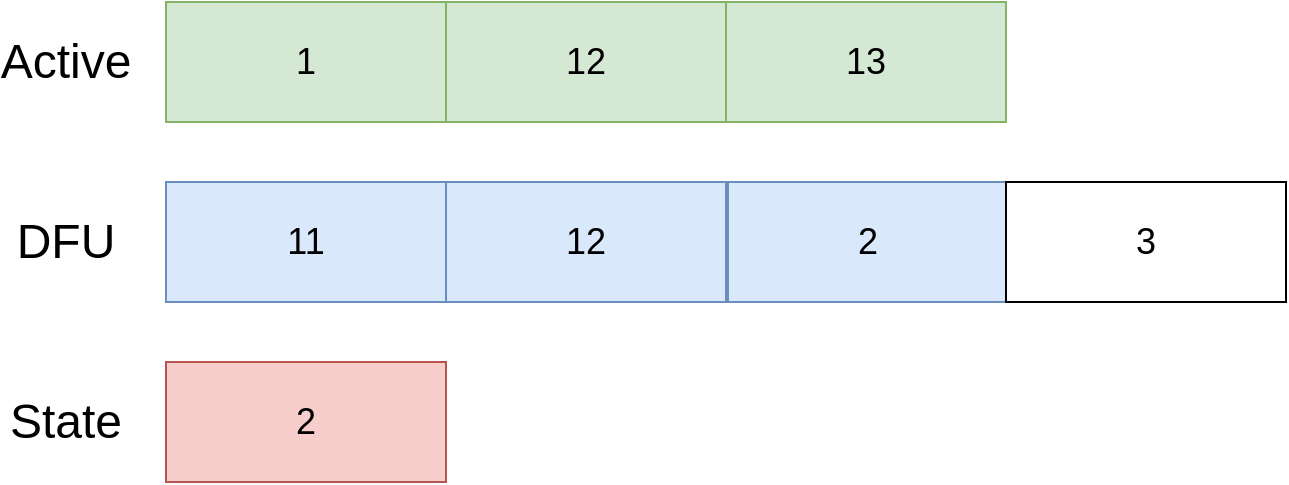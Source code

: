 <mxfile version="17.4.2" type="device"><diagram id="ylCkg99Ks6ds-f1KcJmI" name="Page-1"><mxGraphModel dx="946" dy="612" grid="1" gridSize="10" guides="1" tooltips="1" connect="1" arrows="1" fold="1" page="1" pageScale="1" pageWidth="850" pageHeight="1100" math="0" shadow="0"><root><mxCell id="0"/><mxCell id="1" parent="0"/><mxCell id="FvkDvE5Ywk4CUVaCyf65-9" value="&lt;font style=&quot;font-size: 18px&quot;&gt;1&lt;/font&gt;" style="rounded=0;whiteSpace=wrap;html=1;fillColor=#d5e8d4;strokeColor=#82b366;" parent="1" vertex="1"><mxGeometry x="170" y="60" width="140" height="60" as="geometry"/></mxCell><mxCell id="FvkDvE5Ywk4CUVaCyf65-10" value="&lt;font style=&quot;font-size: 18px&quot;&gt;12&lt;/font&gt;" style="rounded=0;whiteSpace=wrap;html=1;fillColor=#d5e8d4;strokeColor=#82b366;" parent="1" vertex="1"><mxGeometry x="310" y="60" width="140" height="60" as="geometry"/></mxCell><mxCell id="FvkDvE5Ywk4CUVaCyf65-11" value="&lt;font style=&quot;font-size: 18px&quot;&gt;13&lt;/font&gt;" style="rounded=0;whiteSpace=wrap;html=1;fillColor=#d5e8d4;strokeColor=#82b366;" parent="1" vertex="1"><mxGeometry x="450" y="60" width="140" height="60" as="geometry"/></mxCell><mxCell id="FvkDvE5Ywk4CUVaCyf65-13" value="&lt;font style=&quot;font-size: 18px&quot;&gt;2&lt;/font&gt;" style="rounded=0;whiteSpace=wrap;html=1;fillColor=#f8cecc;strokeColor=#b85450;" parent="1" vertex="1"><mxGeometry x="170" y="240" width="140" height="60" as="geometry"/></mxCell><mxCell id="FvkDvE5Ywk4CUVaCyf65-14" value="&lt;font style=&quot;font-size: 18px&quot;&gt;11&lt;/font&gt;" style="rounded=0;whiteSpace=wrap;html=1;fillColor=#dae8fc;strokeColor=#6c8ebf;" parent="1" vertex="1"><mxGeometry x="170" y="150" width="140" height="60" as="geometry"/></mxCell><mxCell id="FvkDvE5Ywk4CUVaCyf65-15" value="&lt;font style=&quot;font-size: 18px&quot;&gt;12&lt;/font&gt;" style="rounded=0;whiteSpace=wrap;html=1;fillColor=#dae8fc;strokeColor=#6c8ebf;" parent="1" vertex="1"><mxGeometry x="310" y="150" width="140" height="60" as="geometry"/></mxCell><mxCell id="FvkDvE5Ywk4CUVaCyf65-16" value="&lt;font style=&quot;font-size: 18px&quot;&gt;2&lt;/font&gt;" style="rounded=0;whiteSpace=wrap;html=1;fillColor=#dae8fc;strokeColor=#6c8ebf;" parent="1" vertex="1"><mxGeometry x="451" y="150" width="140" height="60" as="geometry"/></mxCell><mxCell id="FvkDvE5Ywk4CUVaCyf65-17" value="&lt;font style=&quot;font-size: 18px&quot;&gt;3&lt;/font&gt;" style="rounded=0;whiteSpace=wrap;html=1;" parent="1" vertex="1"><mxGeometry x="590" y="150" width="140" height="60" as="geometry"/></mxCell><mxCell id="FvkDvE5Ywk4CUVaCyf65-18" value="&lt;font style=&quot;font-size: 24px&quot;&gt;Active&lt;/font&gt;" style="text;html=1;strokeColor=none;fillColor=none;align=center;verticalAlign=middle;whiteSpace=wrap;rounded=0;" parent="1" vertex="1"><mxGeometry x="100" y="80" width="40" height="20" as="geometry"/></mxCell><mxCell id="FvkDvE5Ywk4CUVaCyf65-21" value="&lt;font style=&quot;font-size: 24px&quot;&gt;DFU&lt;/font&gt;" style="text;html=1;strokeColor=none;fillColor=none;align=center;verticalAlign=middle;whiteSpace=wrap;rounded=0;" parent="1" vertex="1"><mxGeometry x="100" y="170" width="40" height="20" as="geometry"/></mxCell><mxCell id="FvkDvE5Ywk4CUVaCyf65-22" value="&lt;font style=&quot;font-size: 24px&quot;&gt;State&lt;/font&gt;" style="text;html=1;strokeColor=none;fillColor=none;align=center;verticalAlign=middle;whiteSpace=wrap;rounded=0;" parent="1" vertex="1"><mxGeometry x="100" y="260" width="40" height="20" as="geometry"/></mxCell></root></mxGraphModel></diagram></mxfile>